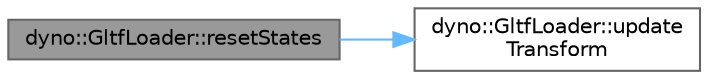 digraph "dyno::GltfLoader::resetStates"
{
 // LATEX_PDF_SIZE
  bgcolor="transparent";
  edge [fontname=Helvetica,fontsize=10,labelfontname=Helvetica,labelfontsize=10];
  node [fontname=Helvetica,fontsize=10,shape=box,height=0.2,width=0.4];
  rankdir="LR";
  Node1 [id="Node000001",label="dyno::GltfLoader::resetStates",height=0.2,width=0.4,color="gray40", fillcolor="grey60", style="filled", fontcolor="black",tooltip=" "];
  Node1 -> Node2 [id="edge1_Node000001_Node000002",color="steelblue1",style="solid",tooltip=" "];
  Node2 [id="Node000002",label="dyno::GltfLoader::update\lTransform",height=0.2,width=0.4,color="grey40", fillcolor="white", style="filled",URL="$classdyno_1_1_gltf_loader.html#a2a54ef7aa7f610e1c99d9a6ddd239267",tooltip=" "];
}
